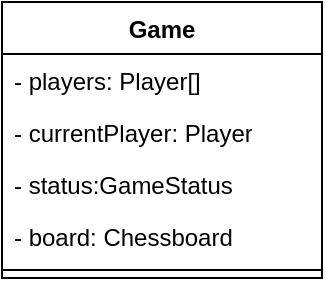 <mxfile version="24.1.0" type="github">
  <diagram name="Page-1" id="UGAyzT8rciiFniJ-YuEJ">
    <mxGraphModel dx="728" dy="628" grid="1" gridSize="10" guides="1" tooltips="1" connect="1" arrows="1" fold="1" page="1" pageScale="1" pageWidth="850" pageHeight="1100" math="0" shadow="0">
      <root>
        <mxCell id="0" />
        <mxCell id="1" parent="0" />
        <mxCell id="H-SjnlmVFcyGF8M-FG-U-1" value="Game" style="swimlane;fontStyle=1;align=center;verticalAlign=top;childLayout=stackLayout;horizontal=1;startSize=26;horizontalStack=0;resizeParent=1;resizeParentMax=0;resizeLast=0;collapsible=1;marginBottom=0;whiteSpace=wrap;html=1;" vertex="1" parent="1">
          <mxGeometry x="90" y="60" width="160" height="138" as="geometry" />
        </mxCell>
        <mxCell id="H-SjnlmVFcyGF8M-FG-U-2" value="-&amp;nbsp;players: Player[]" style="text;strokeColor=none;fillColor=none;align=left;verticalAlign=top;spacingLeft=4;spacingRight=4;overflow=hidden;rotatable=0;points=[[0,0.5],[1,0.5]];portConstraint=eastwest;whiteSpace=wrap;html=1;" vertex="1" parent="H-SjnlmVFcyGF8M-FG-U-1">
          <mxGeometry y="26" width="160" height="26" as="geometry" />
        </mxCell>
        <mxCell id="H-SjnlmVFcyGF8M-FG-U-19" value="- currentPlayer: Player" style="text;strokeColor=none;fillColor=none;align=left;verticalAlign=top;spacingLeft=4;spacingRight=4;overflow=hidden;rotatable=0;points=[[0,0.5],[1,0.5]];portConstraint=eastwest;whiteSpace=wrap;html=1;" vertex="1" parent="H-SjnlmVFcyGF8M-FG-U-1">
          <mxGeometry y="52" width="160" height="26" as="geometry" />
        </mxCell>
        <mxCell id="H-SjnlmVFcyGF8M-FG-U-20" value="&lt;div&gt;- status:GameStatus&lt;br&gt;&lt;/div&gt;" style="text;strokeColor=none;fillColor=none;align=left;verticalAlign=top;spacingLeft=4;spacingRight=4;overflow=hidden;rotatable=0;points=[[0,0.5],[1,0.5]];portConstraint=eastwest;whiteSpace=wrap;html=1;" vertex="1" parent="H-SjnlmVFcyGF8M-FG-U-1">
          <mxGeometry y="78" width="160" height="26" as="geometry" />
        </mxCell>
        <mxCell id="H-SjnlmVFcyGF8M-FG-U-21" value="- board: Chessboard" style="text;strokeColor=none;fillColor=none;align=left;verticalAlign=top;spacingLeft=4;spacingRight=4;overflow=hidden;rotatable=0;points=[[0,0.5],[1,0.5]];portConstraint=eastwest;whiteSpace=wrap;html=1;" vertex="1" parent="H-SjnlmVFcyGF8M-FG-U-1">
          <mxGeometry y="104" width="160" height="26" as="geometry" />
        </mxCell>
        <mxCell id="H-SjnlmVFcyGF8M-FG-U-3" value="" style="line;strokeWidth=1;fillColor=none;align=left;verticalAlign=middle;spacingTop=-1;spacingLeft=3;spacingRight=3;rotatable=0;labelPosition=right;points=[];portConstraint=eastwest;strokeColor=inherit;" vertex="1" parent="H-SjnlmVFcyGF8M-FG-U-1">
          <mxGeometry y="130" width="160" height="8" as="geometry" />
        </mxCell>
      </root>
    </mxGraphModel>
  </diagram>
</mxfile>
